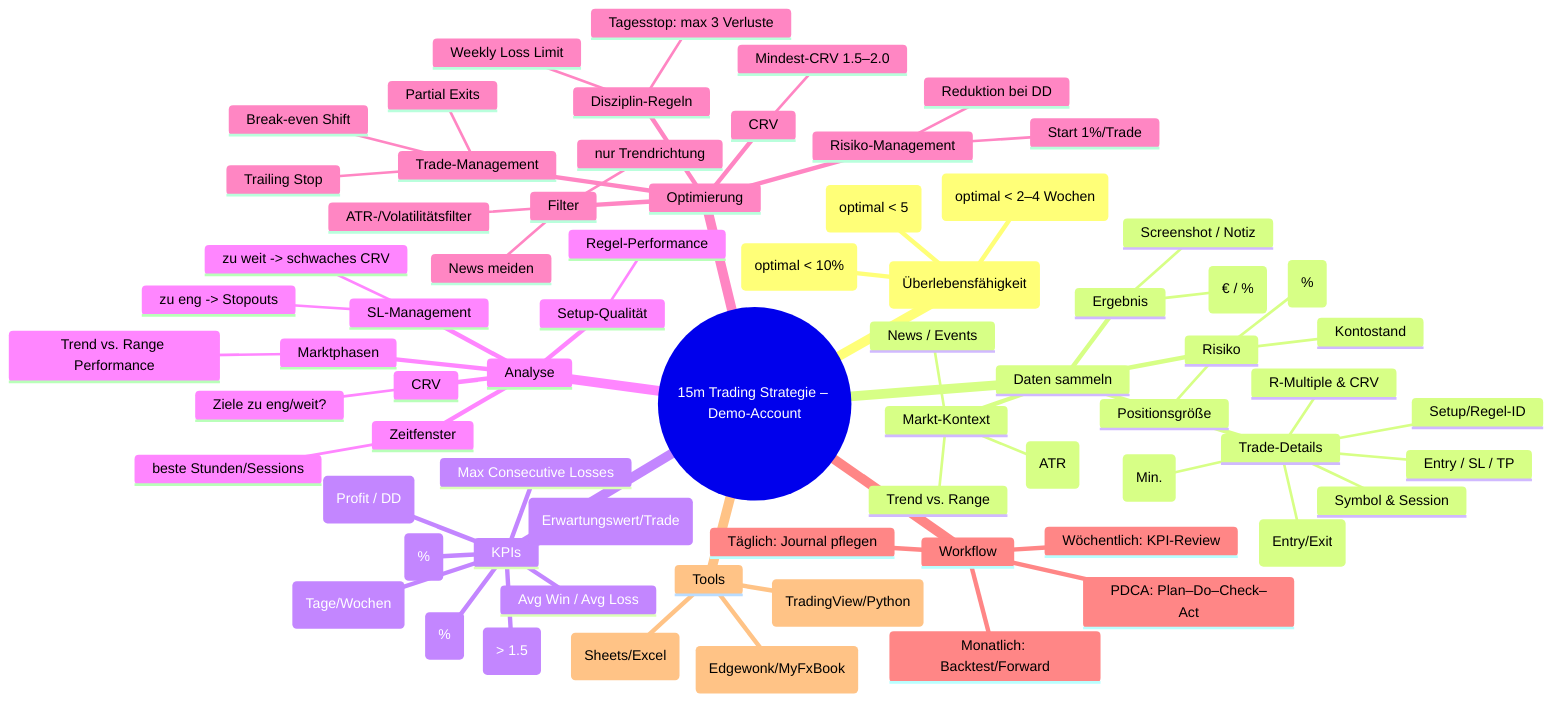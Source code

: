 mindmap
  root((15m Trading Strategie – Demo-Account))
    Ziele (Überlebensfähigkeit)
      Max Drawdown < 15% (optimal < 10%)
      Drawdown-Dauer < 3 Monate (optimal < 2–4 Wochen)
      Consecutive Losses < 8 (optimal < 5)
    Daten sammeln
      Trade-Details
        Datum/Uhrzeit (Entry/Exit)
        Symbol & Session
        Setup/Regel-ID
        Entry / SL / TP
        R-Multiple & CRV
        Haltedauer (Min.)
      Ergebnis
        Gewinn/Verlust (€ / %)
        Screenshot / Notiz
      Risiko
        Kontostand
        Risiko/Trade (%)
        Positionsgröße
      Markt-Kontext
        Trend vs. Range
        Volatilität (ATR)
        News / Events
    KPIs
      Winrate (%)
      Avg Win / Avg Loss
      Profit Factor (> 1.5)
      Expectancy (Erwartungswert/Trade)
      Max Drawdown (%)
      DD-Dauer (Tage/Wochen)
      Max Consecutive Losses
      Recovery-Faktor (Profit / DD)
    Analyse
      Zeitfenster
        beste Stunden/Sessions
      Setup-Qualität
        Regel-Performance
      CRV
        Ziele zu eng/weit?
      SL-Management
        zu eng -> Stopouts
        zu weit -> schwaches CRV
      Marktphasen
        Trend vs. Range Performance
    Optimierung
      Risiko-Management
        Start 1%/Trade
        Reduktion bei DD
      Filter
        nur Trendrichtung
        ATR-/Volatilitätsfilter
        News meiden
      Trade-Management
        Break-even Shift
        Trailing Stop
        Partial Exits
      CRV
        Mindest-CRV 1.5–2.0
      Disziplin-Regeln
        Tagesstop: max 3 Verluste
        Weekly Loss Limit
    Workflow
      Täglich: Journal pflegen
      Wöchentlich: KPI-Review
      Monatlich: Backtest/Forward
      PDCA: Plan–Do–Check–Act
    Tools
      Spreadsheet (Sheets/Excel)
      Journal (Edgewonk/MyFxBook)
      Backtest (TradingView/Python)
